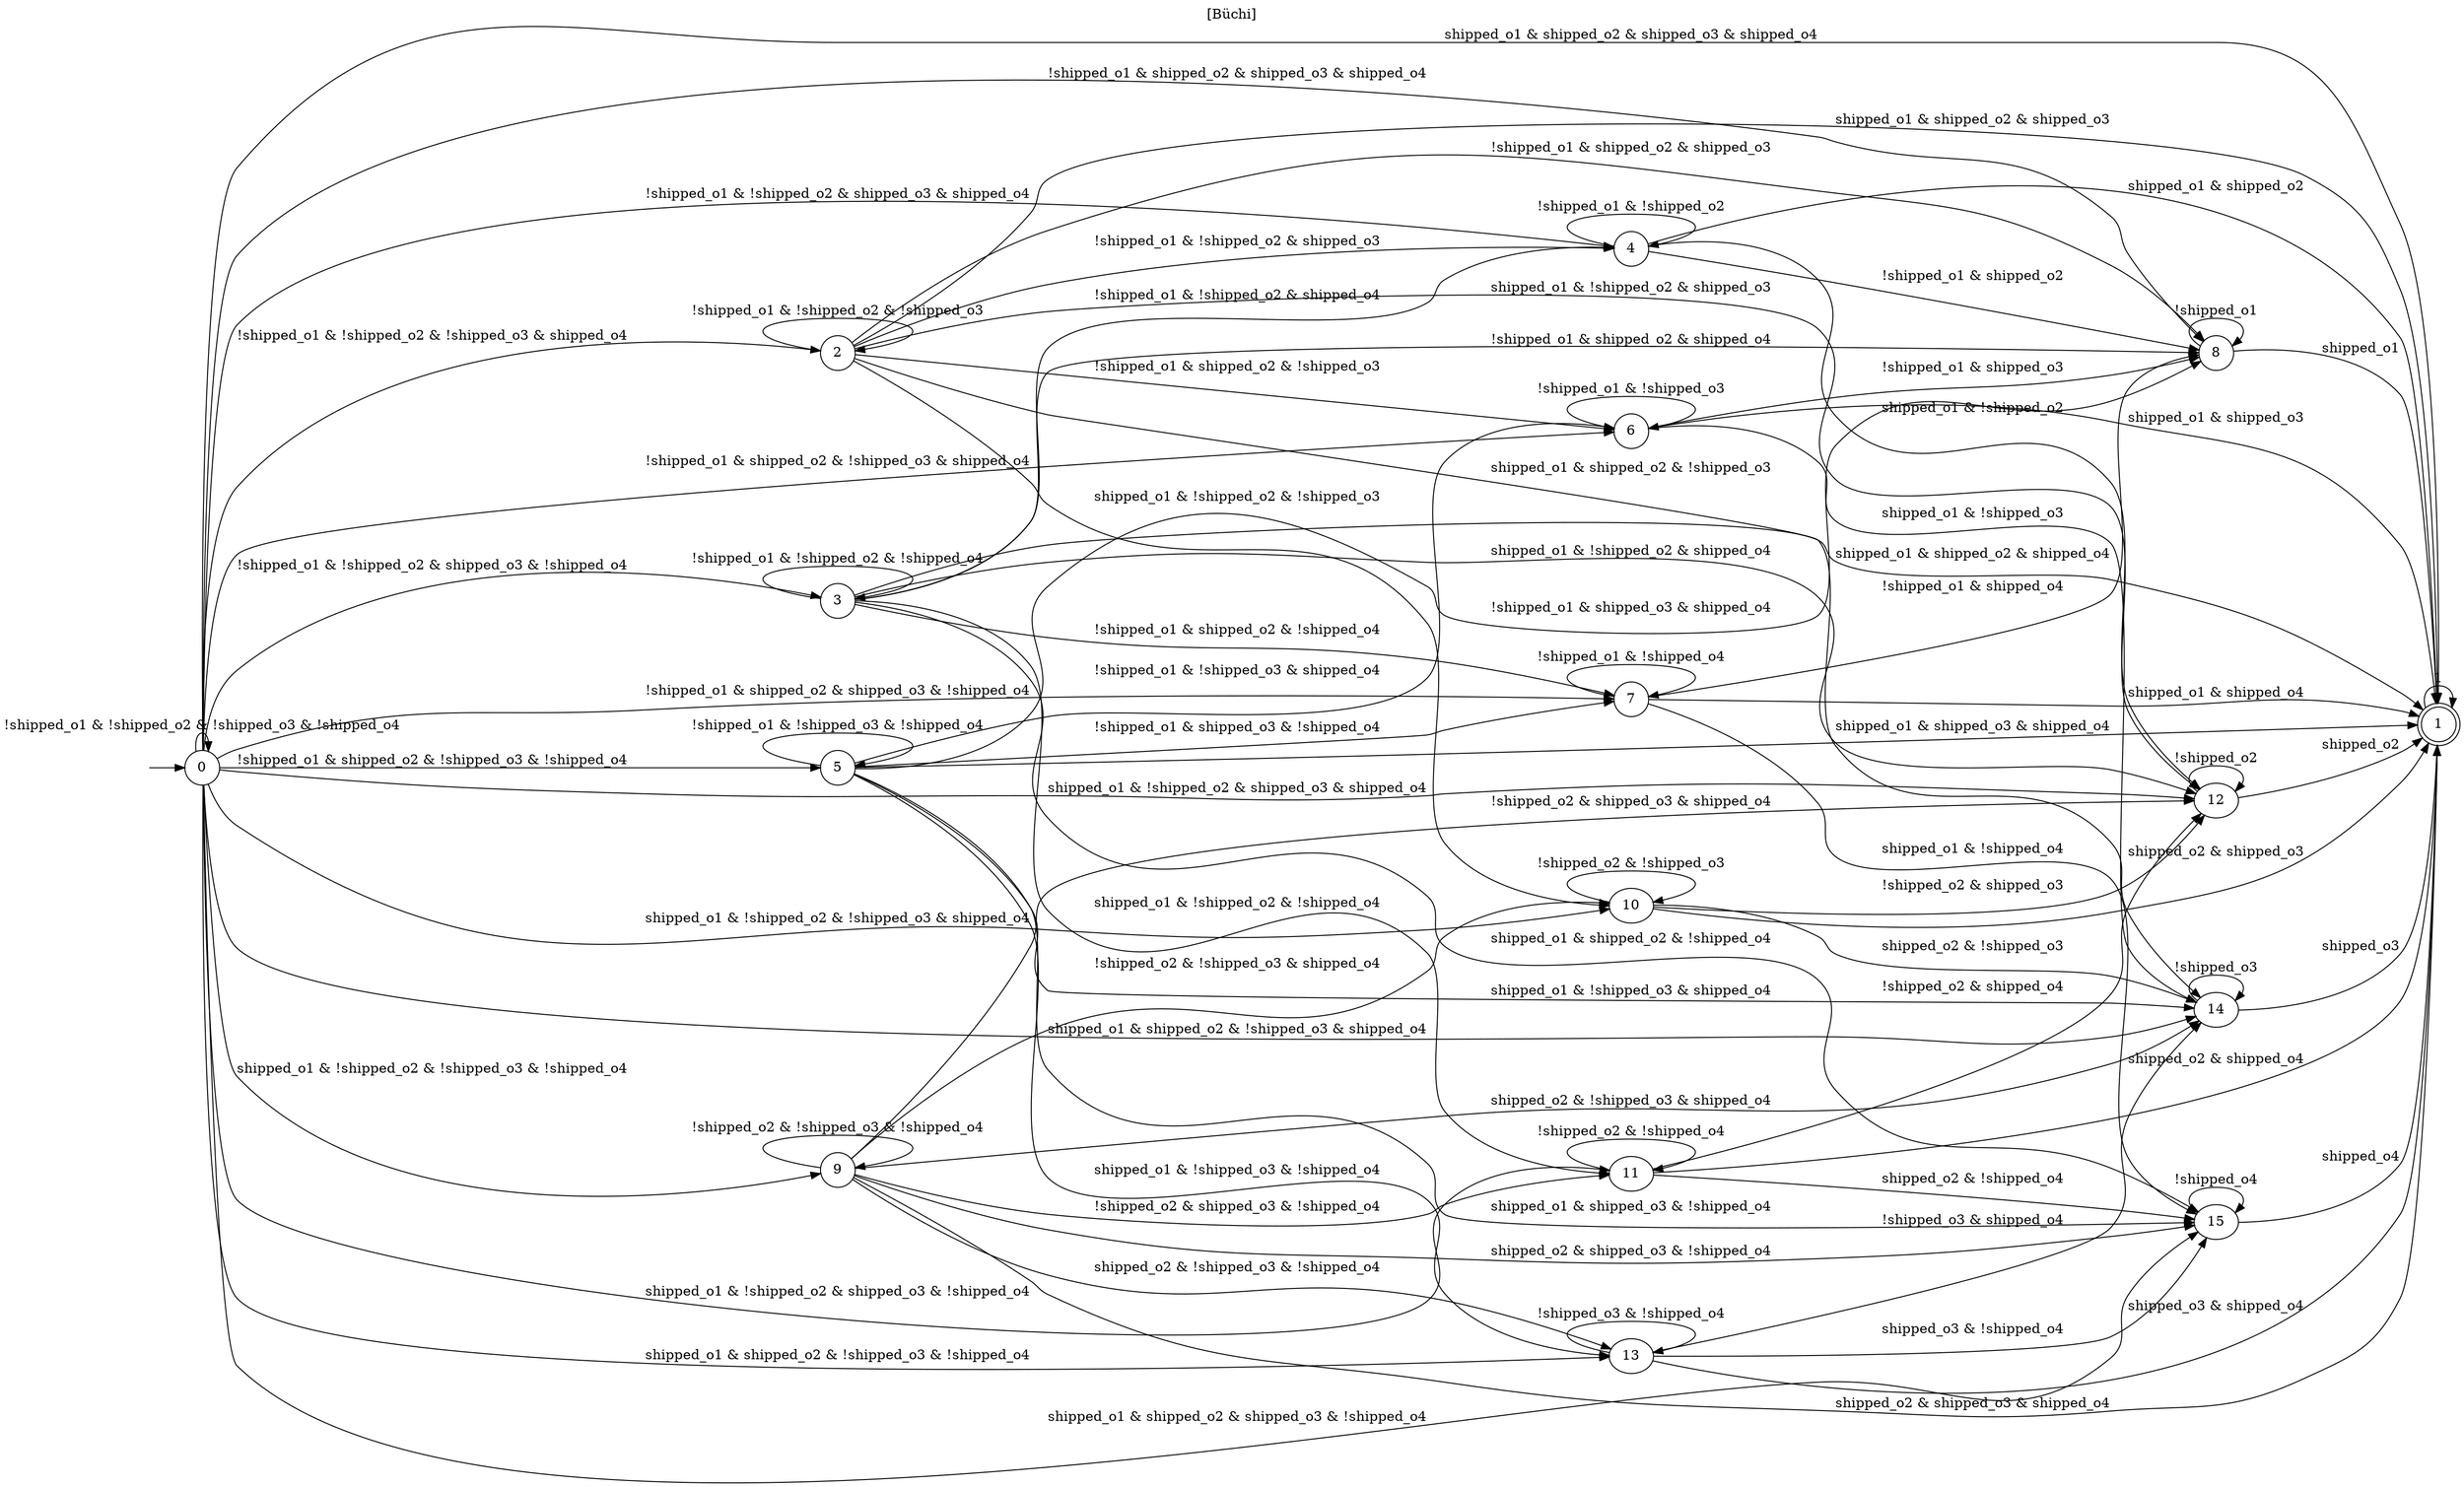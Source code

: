 digraph "" {
  rankdir=LR
  label="[Büchi]"
  labelloc="t"
  node [shape="ellipse",width="0.5",height="0.5"]
  I [label="", style=invis, width=0]
  I -> 0
  0 [label="0"]
  0 -> 0 [label="!shipped_o1 & !shipped_o2 & !shipped_o3 & !shipped_o4"]
  0 -> 1 [label="shipped_o1 & shipped_o2 & shipped_o3 & shipped_o4"]
  0 -> 2 [label="!shipped_o1 & !shipped_o2 & !shipped_o3 & shipped_o4"]
  0 -> 3 [label="!shipped_o1 & !shipped_o2 & shipped_o3 & !shipped_o4"]
  0 -> 4 [label="!shipped_o1 & !shipped_o2 & shipped_o3 & shipped_o4"]
  0 -> 5 [label="!shipped_o1 & shipped_o2 & !shipped_o3 & !shipped_o4"]
  0 -> 6 [label="!shipped_o1 & shipped_o2 & !shipped_o3 & shipped_o4"]
  0 -> 7 [label="!shipped_o1 & shipped_o2 & shipped_o3 & !shipped_o4"]
  0 -> 8 [label="!shipped_o1 & shipped_o2 & shipped_o3 & shipped_o4"]
  0 -> 9 [label="shipped_o1 & !shipped_o2 & !shipped_o3 & !shipped_o4"]
  0 -> 10 [label="shipped_o1 & !shipped_o2 & !shipped_o3 & shipped_o4"]
  0 -> 11 [label="shipped_o1 & !shipped_o2 & shipped_o3 & !shipped_o4"]
  0 -> 12 [label="shipped_o1 & !shipped_o2 & shipped_o3 & shipped_o4"]
  0 -> 13 [label="shipped_o1 & shipped_o2 & !shipped_o3 & !shipped_o4"]
  0 -> 14 [label="shipped_o1 & shipped_o2 & !shipped_o3 & shipped_o4"]
  0 -> 15 [label="shipped_o1 & shipped_o2 & shipped_o3 & !shipped_o4"]
  1 [label="1", peripheries=2]
  1 -> 1 [label="1"]
  2 [label="2"]
  2 -> 1 [label="shipped_o1 & shipped_o2 & shipped_o3"]
  2 -> 2 [label="!shipped_o1 & !shipped_o2 & !shipped_o3"]
  2 -> 4 [label="!shipped_o1 & !shipped_o2 & shipped_o3"]
  2 -> 6 [label="!shipped_o1 & shipped_o2 & !shipped_o3"]
  2 -> 8 [label="!shipped_o1 & shipped_o2 & shipped_o3"]
  2 -> 10 [label="shipped_o1 & !shipped_o2 & !shipped_o3"]
  2 -> 12 [label="shipped_o1 & !shipped_o2 & shipped_o3"]
  2 -> 14 [label="shipped_o1 & shipped_o2 & !shipped_o3"]
  3 [label="3"]
  3 -> 1 [label="shipped_o1 & shipped_o2 & shipped_o4"]
  3 -> 3 [label="!shipped_o1 & !shipped_o2 & !shipped_o4"]
  3 -> 4 [label="!shipped_o1 & !shipped_o2 & shipped_o4"]
  3 -> 7 [label="!shipped_o1 & shipped_o2 & !shipped_o4"]
  3 -> 8 [label="!shipped_o1 & shipped_o2 & shipped_o4"]
  3 -> 11 [label="shipped_o1 & !shipped_o2 & !shipped_o4"]
  3 -> 12 [label="shipped_o1 & !shipped_o2 & shipped_o4"]
  3 -> 15 [label="shipped_o1 & shipped_o2 & !shipped_o4"]
  4 [label="4"]
  4 -> 1 [label="shipped_o1 & shipped_o2"]
  4 -> 4 [label="!shipped_o1 & !shipped_o2"]
  4 -> 8 [label="!shipped_o1 & shipped_o2"]
  4 -> 12 [label="shipped_o1 & !shipped_o2"]
  5 [label="5"]
  5 -> 1 [label="shipped_o1 & shipped_o3 & shipped_o4"]
  5 -> 5 [label="!shipped_o1 & !shipped_o3 & !shipped_o4"]
  5 -> 6 [label="!shipped_o1 & !shipped_o3 & shipped_o4"]
  5 -> 7 [label="!shipped_o1 & shipped_o3 & !shipped_o4"]
  5 -> 8 [label="!shipped_o1 & shipped_o3 & shipped_o4"]
  5 -> 13 [label="shipped_o1 & !shipped_o3 & !shipped_o4"]
  5 -> 14 [label="shipped_o1 & !shipped_o3 & shipped_o4"]
  5 -> 15 [label="shipped_o1 & shipped_o3 & !shipped_o4"]
  6 [label="6"]
  6 -> 1 [label="shipped_o1 & shipped_o3"]
  6 -> 6 [label="!shipped_o1 & !shipped_o3"]
  6 -> 8 [label="!shipped_o1 & shipped_o3"]
  6 -> 14 [label="shipped_o1 & !shipped_o3"]
  7 [label="7"]
  7 -> 1 [label="shipped_o1 & shipped_o4"]
  7 -> 7 [label="!shipped_o1 & !shipped_o4"]
  7 -> 8 [label="!shipped_o1 & shipped_o4"]
  7 -> 15 [label="shipped_o1 & !shipped_o4"]
  8 [label="8"]
  8 -> 1 [label="shipped_o1"]
  8 -> 8 [label="!shipped_o1"]
  9 [label="9"]
  9 -> 1 [label="shipped_o2 & shipped_o3 & shipped_o4"]
  9 -> 9 [label="!shipped_o2 & !shipped_o3 & !shipped_o4"]
  9 -> 10 [label="!shipped_o2 & !shipped_o3 & shipped_o4"]
  9 -> 11 [label="!shipped_o2 & shipped_o3 & !shipped_o4"]
  9 -> 12 [label="!shipped_o2 & shipped_o3 & shipped_o4"]
  9 -> 13 [label="shipped_o2 & !shipped_o3 & !shipped_o4"]
  9 -> 14 [label="shipped_o2 & !shipped_o3 & shipped_o4"]
  9 -> 15 [label="shipped_o2 & shipped_o3 & !shipped_o4"]
  10 [label="10"]
  10 -> 1 [label="shipped_o2 & shipped_o3"]
  10 -> 10 [label="!shipped_o2 & !shipped_o3"]
  10 -> 12 [label="!shipped_o2 & shipped_o3"]
  10 -> 14 [label="shipped_o2 & !shipped_o3"]
  11 [label="11"]
  11 -> 1 [label="shipped_o2 & shipped_o4"]
  11 -> 11 [label="!shipped_o2 & !shipped_o4"]
  11 -> 12 [label="!shipped_o2 & shipped_o4"]
  11 -> 15 [label="shipped_o2 & !shipped_o4"]
  12 [label="12"]
  12 -> 1 [label="shipped_o2"]
  12 -> 12 [label="!shipped_o2"]
  13 [label="13"]
  13 -> 1 [label="shipped_o3 & shipped_o4"]
  13 -> 13 [label="!shipped_o3 & !shipped_o4"]
  13 -> 14 [label="!shipped_o3 & shipped_o4"]
  13 -> 15 [label="shipped_o3 & !shipped_o4"]
  14 [label="14"]
  14 -> 1 [label="shipped_o3"]
  14 -> 14 [label="!shipped_o3"]
  15 [label="15"]
  15 -> 1 [label="shipped_o4"]
  15 -> 15 [label="!shipped_o4"]
}
